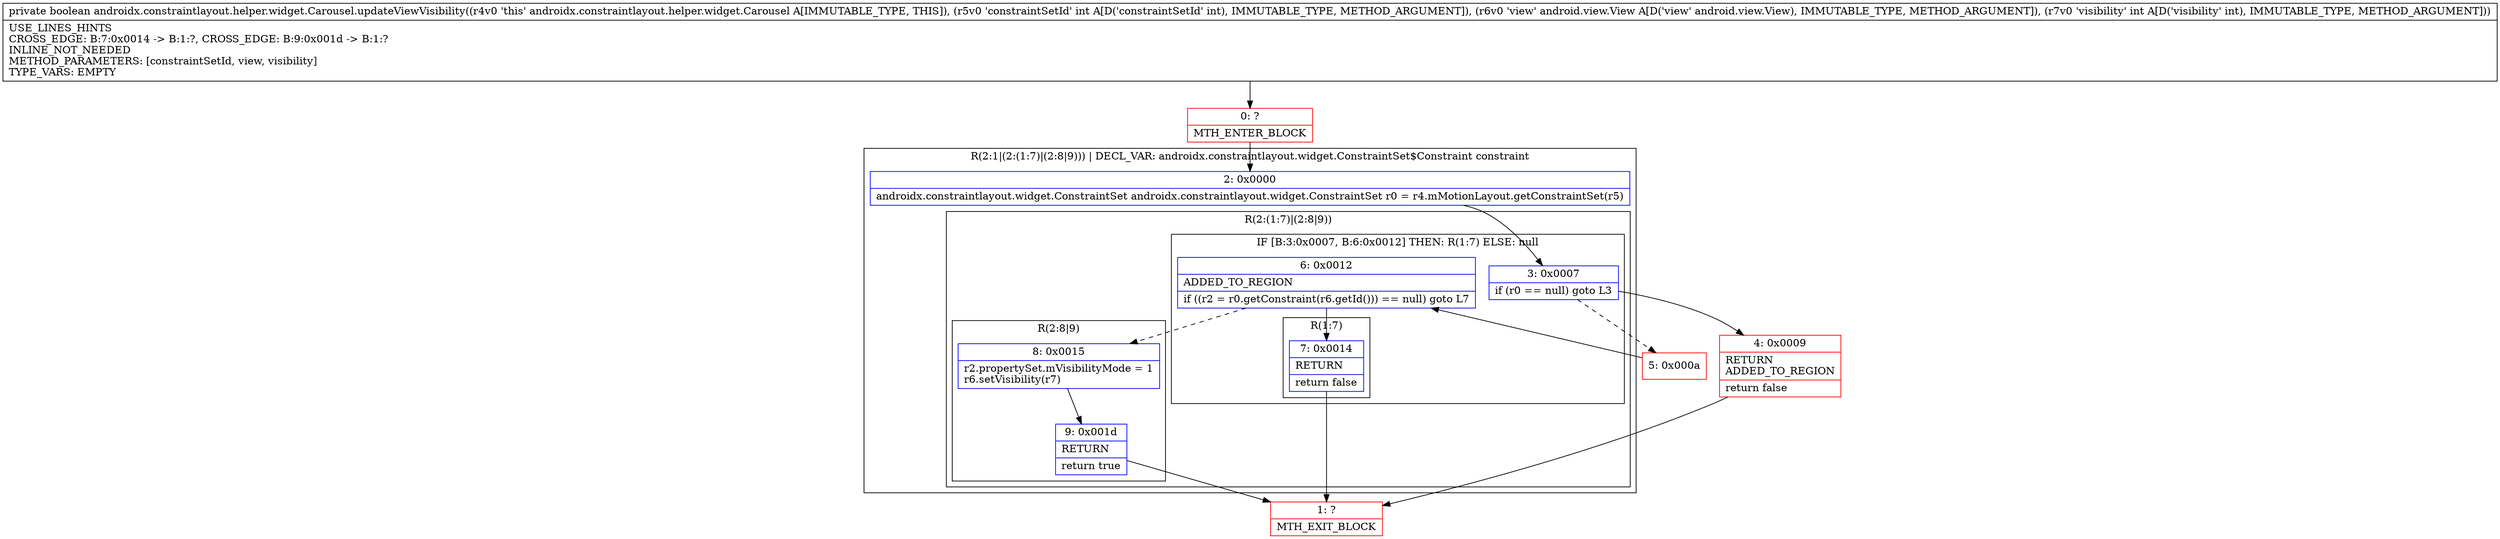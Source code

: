 digraph "CFG forandroidx.constraintlayout.helper.widget.Carousel.updateViewVisibility(ILandroid\/view\/View;I)Z" {
subgraph cluster_Region_282792253 {
label = "R(2:1|(2:(1:7)|(2:8|9))) | DECL_VAR: androidx.constraintlayout.widget.ConstraintSet$Constraint constraint\l";
node [shape=record,color=blue];
Node_2 [shape=record,label="{2\:\ 0x0000|androidx.constraintlayout.widget.ConstraintSet androidx.constraintlayout.widget.ConstraintSet r0 = r4.mMotionLayout.getConstraintSet(r5)\l}"];
subgraph cluster_Region_1089599461 {
label = "R(2:(1:7)|(2:8|9))";
node [shape=record,color=blue];
subgraph cluster_IfRegion_39266401 {
label = "IF [B:3:0x0007, B:6:0x0012] THEN: R(1:7) ELSE: null";
node [shape=record,color=blue];
Node_3 [shape=record,label="{3\:\ 0x0007|if (r0 == null) goto L3\l}"];
Node_6 [shape=record,label="{6\:\ 0x0012|ADDED_TO_REGION\l|if ((r2 = r0.getConstraint(r6.getId())) == null) goto L7\l}"];
subgraph cluster_Region_2003792316 {
label = "R(1:7)";
node [shape=record,color=blue];
Node_7 [shape=record,label="{7\:\ 0x0014|RETURN\l|return false\l}"];
}
}
subgraph cluster_Region_1028596561 {
label = "R(2:8|9)";
node [shape=record,color=blue];
Node_8 [shape=record,label="{8\:\ 0x0015|r2.propertySet.mVisibilityMode = 1\lr6.setVisibility(r7)\l}"];
Node_9 [shape=record,label="{9\:\ 0x001d|RETURN\l|return true\l}"];
}
}
}
Node_0 [shape=record,color=red,label="{0\:\ ?|MTH_ENTER_BLOCK\l}"];
Node_4 [shape=record,color=red,label="{4\:\ 0x0009|RETURN\lADDED_TO_REGION\l|return false\l}"];
Node_1 [shape=record,color=red,label="{1\:\ ?|MTH_EXIT_BLOCK\l}"];
Node_5 [shape=record,color=red,label="{5\:\ 0x000a}"];
MethodNode[shape=record,label="{private boolean androidx.constraintlayout.helper.widget.Carousel.updateViewVisibility((r4v0 'this' androidx.constraintlayout.helper.widget.Carousel A[IMMUTABLE_TYPE, THIS]), (r5v0 'constraintSetId' int A[D('constraintSetId' int), IMMUTABLE_TYPE, METHOD_ARGUMENT]), (r6v0 'view' android.view.View A[D('view' android.view.View), IMMUTABLE_TYPE, METHOD_ARGUMENT]), (r7v0 'visibility' int A[D('visibility' int), IMMUTABLE_TYPE, METHOD_ARGUMENT]))  | USE_LINES_HINTS\lCROSS_EDGE: B:7:0x0014 \-\> B:1:?, CROSS_EDGE: B:9:0x001d \-\> B:1:?\lINLINE_NOT_NEEDED\lMETHOD_PARAMETERS: [constraintSetId, view, visibility]\lTYPE_VARS: EMPTY\l}"];
MethodNode -> Node_0;Node_2 -> Node_3;
Node_3 -> Node_4;
Node_3 -> Node_5[style=dashed];
Node_6 -> Node_7;
Node_6 -> Node_8[style=dashed];
Node_7 -> Node_1;
Node_8 -> Node_9;
Node_9 -> Node_1;
Node_0 -> Node_2;
Node_4 -> Node_1;
Node_5 -> Node_6;
}


